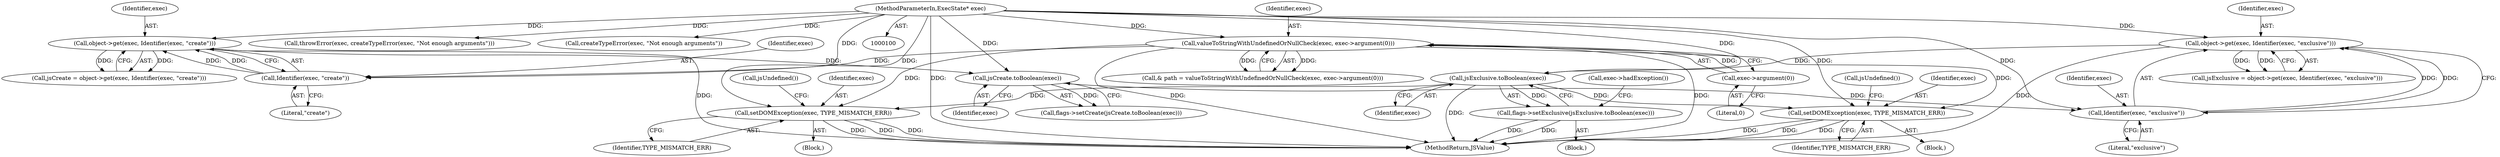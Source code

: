 digraph "0_Chrome_b944f670bb7a8a919daac497a4ea0536c954c201_3@pointer" {
"1000180" [label="(Call,jsExclusive.toBoolean(exec))"];
"1000174" [label="(Call,object->get(exec, Identifier(exec, \"exclusive\")))"];
"1000176" [label="(Call,Identifier(exec, \"exclusive\"))"];
"1000169" [label="(Call,jsCreate.toBoolean(exec))"];
"1000163" [label="(Call,object->get(exec, Identifier(exec, \"create\")))"];
"1000165" [label="(Call,Identifier(exec, \"create\"))"];
"1000122" [label="(Call,valueToStringWithUndefinedOrNullCheck(exec, exec->argument(0)))"];
"1000101" [label="(MethodParameterIn,ExecState* exec)"];
"1000124" [label="(Call,exec->argument(0))"];
"1000179" [label="(Call,flags->setExclusive(jsExclusive.toBoolean(exec)))"];
"1000202" [label="(Call,setDOMException(exec, TYPE_MISMATCH_ERR))"];
"1000230" [label="(Call,setDOMException(exec, TYPE_MISMATCH_ERR))"];
"1000183" [label="(Call,exec->hadException())"];
"1000169" [label="(Call,jsCreate.toBoolean(exec))"];
"1000174" [label="(Call,object->get(exec, Identifier(exec, \"exclusive\")))"];
"1000172" [label="(Call,jsExclusive = object->get(exec, Identifier(exec, \"exclusive\")))"];
"1000163" [label="(Call,object->get(exec, Identifier(exec, \"create\")))"];
"1000175" [label="(Identifier,exec)"];
"1000178" [label="(Literal,\"exclusive\")"];
"1000108" [label="(Call,throwError(exec, createTypeError(exec, \"Not enough arguments\")))"];
"1000122" [label="(Call,valueToStringWithUndefinedOrNullCheck(exec, exec->argument(0)))"];
"1000234" [label="(Call,jsUndefined())"];
"1000123" [label="(Identifier,exec)"];
"1000177" [label="(Identifier,exec)"];
"1000179" [label="(Call,flags->setExclusive(jsExclusive.toBoolean(exec)))"];
"1000181" [label="(Identifier,exec)"];
"1000231" [label="(Identifier,exec)"];
"1000165" [label="(Call,Identifier(exec, \"create\"))"];
"1000110" [label="(Call,createTypeError(exec, \"Not enough arguments\"))"];
"1000202" [label="(Call,setDOMException(exec, TYPE_MISMATCH_ERR))"];
"1000201" [label="(Block,)"];
"1000168" [label="(Call,flags->setCreate(jsCreate.toBoolean(exec)))"];
"1000125" [label="(Literal,0)"];
"1000230" [label="(Call,setDOMException(exec, TYPE_MISMATCH_ERR))"];
"1000152" [label="(Block,)"];
"1000206" [label="(Call,jsUndefined())"];
"1000120" [label="(Call,& path = valueToStringWithUndefinedOrNullCheck(exec, exec->argument(0)))"];
"1000229" [label="(Block,)"];
"1000161" [label="(Call,jsCreate = object->get(exec, Identifier(exec, \"create\")))"];
"1000170" [label="(Identifier,exec)"];
"1000166" [label="(Identifier,exec)"];
"1000124" [label="(Call,exec->argument(0))"];
"1000164" [label="(Identifier,exec)"];
"1000176" [label="(Call,Identifier(exec, \"exclusive\"))"];
"1000180" [label="(Call,jsExclusive.toBoolean(exec))"];
"1000232" [label="(Identifier,TYPE_MISMATCH_ERR)"];
"1000101" [label="(MethodParameterIn,ExecState* exec)"];
"1000249" [label="(MethodReturn,JSValue)"];
"1000204" [label="(Identifier,TYPE_MISMATCH_ERR)"];
"1000203" [label="(Identifier,exec)"];
"1000167" [label="(Literal,\"create\")"];
"1000180" -> "1000179"  [label="AST: "];
"1000180" -> "1000181"  [label="CFG: "];
"1000181" -> "1000180"  [label="AST: "];
"1000179" -> "1000180"  [label="CFG: "];
"1000180" -> "1000249"  [label="DDG: "];
"1000180" -> "1000179"  [label="DDG: "];
"1000174" -> "1000180"  [label="DDG: "];
"1000101" -> "1000180"  [label="DDG: "];
"1000180" -> "1000202"  [label="DDG: "];
"1000180" -> "1000230"  [label="DDG: "];
"1000174" -> "1000172"  [label="AST: "];
"1000174" -> "1000176"  [label="CFG: "];
"1000175" -> "1000174"  [label="AST: "];
"1000176" -> "1000174"  [label="AST: "];
"1000172" -> "1000174"  [label="CFG: "];
"1000174" -> "1000249"  [label="DDG: "];
"1000174" -> "1000172"  [label="DDG: "];
"1000174" -> "1000172"  [label="DDG: "];
"1000176" -> "1000174"  [label="DDG: "];
"1000176" -> "1000174"  [label="DDG: "];
"1000101" -> "1000174"  [label="DDG: "];
"1000176" -> "1000178"  [label="CFG: "];
"1000177" -> "1000176"  [label="AST: "];
"1000178" -> "1000176"  [label="AST: "];
"1000169" -> "1000176"  [label="DDG: "];
"1000101" -> "1000176"  [label="DDG: "];
"1000169" -> "1000168"  [label="AST: "];
"1000169" -> "1000170"  [label="CFG: "];
"1000170" -> "1000169"  [label="AST: "];
"1000168" -> "1000169"  [label="CFG: "];
"1000169" -> "1000168"  [label="DDG: "];
"1000163" -> "1000169"  [label="DDG: "];
"1000101" -> "1000169"  [label="DDG: "];
"1000163" -> "1000161"  [label="AST: "];
"1000163" -> "1000165"  [label="CFG: "];
"1000164" -> "1000163"  [label="AST: "];
"1000165" -> "1000163"  [label="AST: "];
"1000161" -> "1000163"  [label="CFG: "];
"1000163" -> "1000249"  [label="DDG: "];
"1000163" -> "1000161"  [label="DDG: "];
"1000163" -> "1000161"  [label="DDG: "];
"1000165" -> "1000163"  [label="DDG: "];
"1000165" -> "1000163"  [label="DDG: "];
"1000101" -> "1000163"  [label="DDG: "];
"1000165" -> "1000167"  [label="CFG: "];
"1000166" -> "1000165"  [label="AST: "];
"1000167" -> "1000165"  [label="AST: "];
"1000122" -> "1000165"  [label="DDG: "];
"1000101" -> "1000165"  [label="DDG: "];
"1000122" -> "1000120"  [label="AST: "];
"1000122" -> "1000124"  [label="CFG: "];
"1000123" -> "1000122"  [label="AST: "];
"1000124" -> "1000122"  [label="AST: "];
"1000120" -> "1000122"  [label="CFG: "];
"1000122" -> "1000249"  [label="DDG: "];
"1000122" -> "1000249"  [label="DDG: "];
"1000122" -> "1000120"  [label="DDG: "];
"1000122" -> "1000120"  [label="DDG: "];
"1000101" -> "1000122"  [label="DDG: "];
"1000124" -> "1000122"  [label="DDG: "];
"1000122" -> "1000202"  [label="DDG: "];
"1000122" -> "1000230"  [label="DDG: "];
"1000101" -> "1000100"  [label="AST: "];
"1000101" -> "1000249"  [label="DDG: "];
"1000101" -> "1000108"  [label="DDG: "];
"1000101" -> "1000110"  [label="DDG: "];
"1000101" -> "1000202"  [label="DDG: "];
"1000101" -> "1000230"  [label="DDG: "];
"1000124" -> "1000125"  [label="CFG: "];
"1000125" -> "1000124"  [label="AST: "];
"1000179" -> "1000152"  [label="AST: "];
"1000183" -> "1000179"  [label="CFG: "];
"1000179" -> "1000249"  [label="DDG: "];
"1000179" -> "1000249"  [label="DDG: "];
"1000202" -> "1000201"  [label="AST: "];
"1000202" -> "1000204"  [label="CFG: "];
"1000203" -> "1000202"  [label="AST: "];
"1000204" -> "1000202"  [label="AST: "];
"1000206" -> "1000202"  [label="CFG: "];
"1000202" -> "1000249"  [label="DDG: "];
"1000202" -> "1000249"  [label="DDG: "];
"1000202" -> "1000249"  [label="DDG: "];
"1000230" -> "1000229"  [label="AST: "];
"1000230" -> "1000232"  [label="CFG: "];
"1000231" -> "1000230"  [label="AST: "];
"1000232" -> "1000230"  [label="AST: "];
"1000234" -> "1000230"  [label="CFG: "];
"1000230" -> "1000249"  [label="DDG: "];
"1000230" -> "1000249"  [label="DDG: "];
"1000230" -> "1000249"  [label="DDG: "];
}
